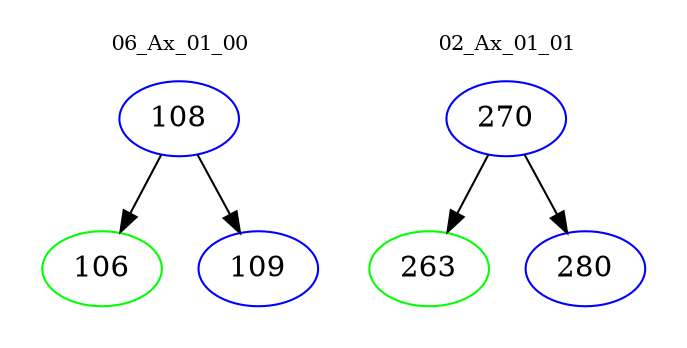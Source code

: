 digraph{
subgraph cluster_0 {
color = white
label = "06_Ax_01_00";
fontsize=10;
T0_108 [label="108", color="blue"]
T0_108 -> T0_106 [color="black"]
T0_106 [label="106", color="green"]
T0_108 -> T0_109 [color="black"]
T0_109 [label="109", color="blue"]
}
subgraph cluster_1 {
color = white
label = "02_Ax_01_01";
fontsize=10;
T1_270 [label="270", color="blue"]
T1_270 -> T1_263 [color="black"]
T1_263 [label="263", color="green"]
T1_270 -> T1_280 [color="black"]
T1_280 [label="280", color="blue"]
}
}
